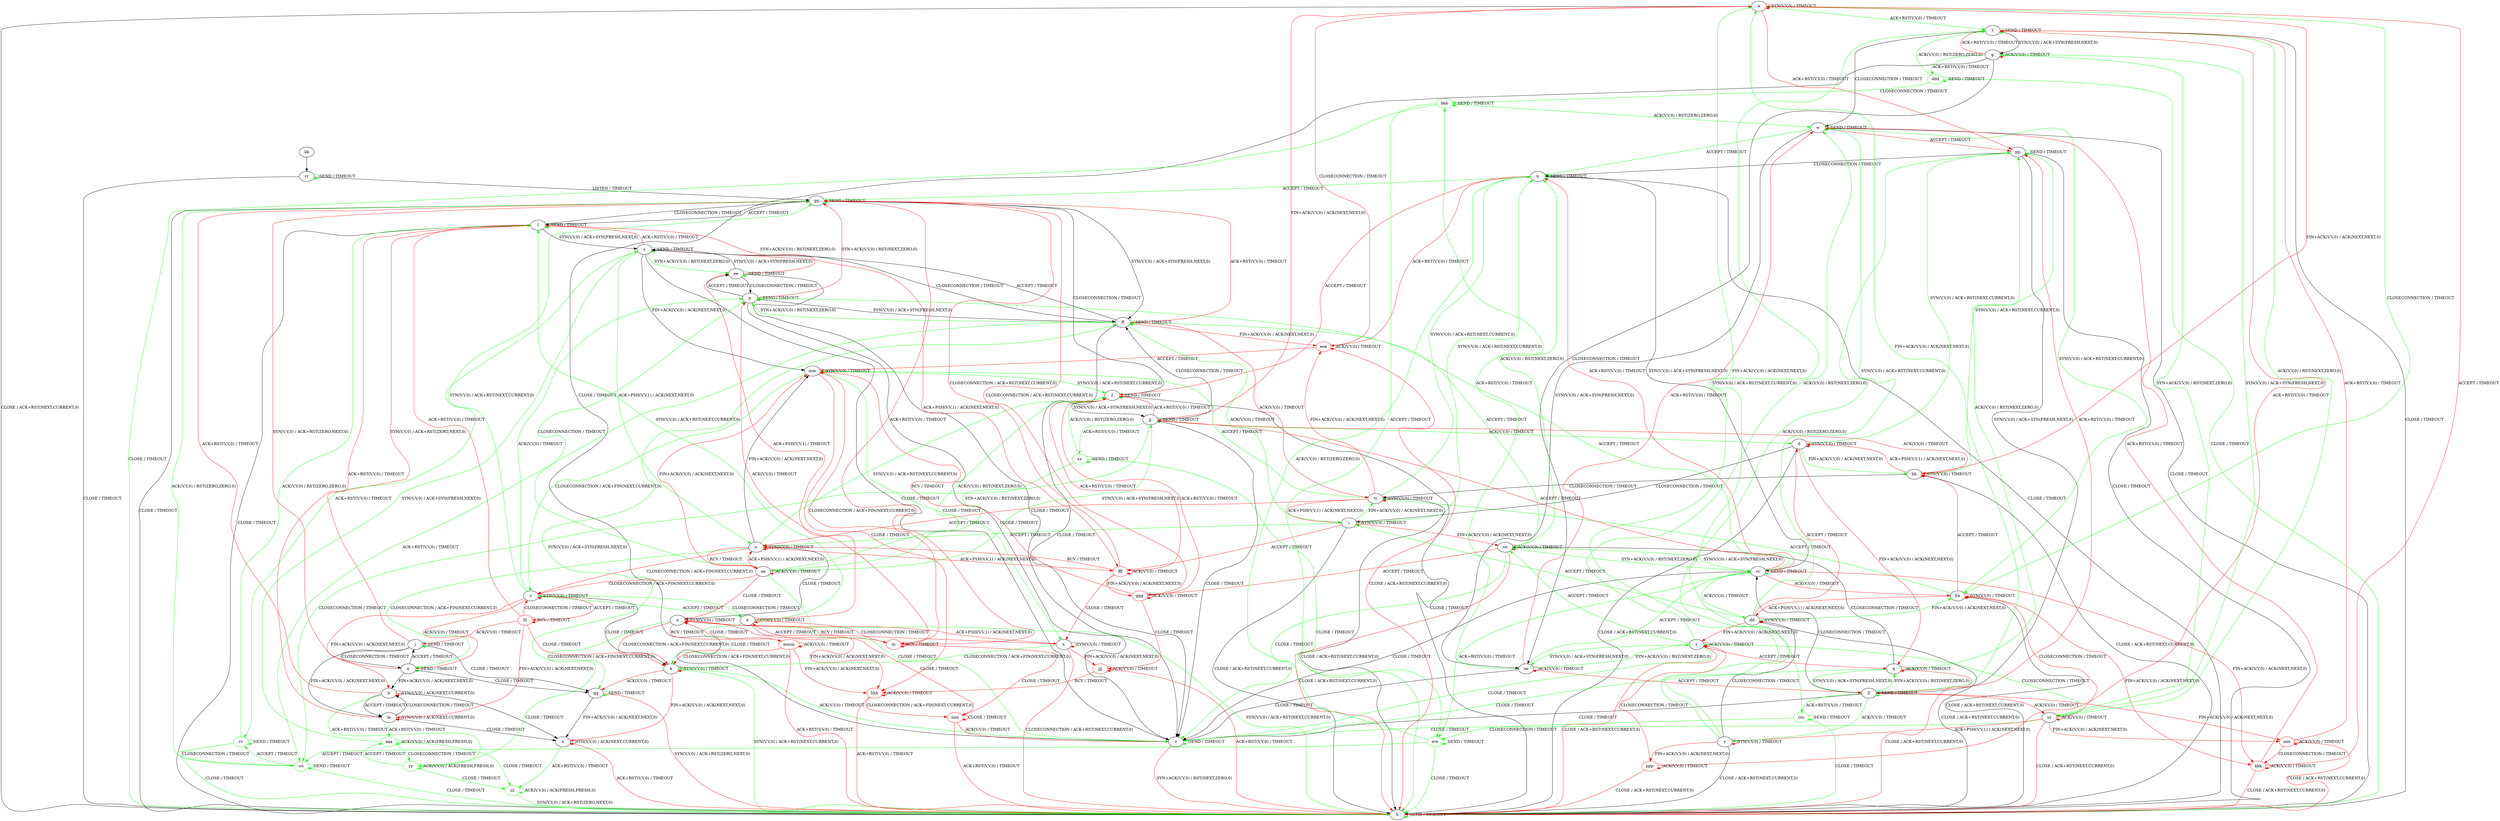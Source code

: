 digraph "" {
	graph ["Incoming time"=69.01391983032227,
		"Outgoing time"=277.44424414634705,
		Output="{'States': 68, 'Transitions': 1023, 'Filename': '../results/tcp/TCP_Linux_Server-TCP_FreeBSD_Server-msat-1.dot'}",
		Reference="{'States': 58, 'Transitions': 685, 'Filename': '../subjects/tcp/TCP_Linux_Server.dot'}",
		Solver=msat,
		Updated="{'States': 56, 'Transitions': 716, 'Filename': '../subjects/tcp/TCP_FreeBSD_Server.dot'}",
		"f-measure"=0.5396145610278372,
		precision=0.5279329608938548,
		recall=0.5518248175182482
	];
	a -> a [key=0,
	color=red,
	label="SYN(V,V,0) / TIMEOUT"];
a -> h [key=0,
label="CLOSE / ACK+RST(NEXT,CURRENT,0)"];
a -> t [key=0,
color=green,
label="ACK+RST(V,V,0) / TIMEOUT"];
a -> hh [key=0,
color=green,
label="CLOSECONNECTION / TIMEOUT"];
a -> pp [key=0,
color=red,
label="ACK+RST(V,V,0) / TIMEOUT"];
eee [color=red];
a -> eee [key=0,
color=red,
label="CLOSECONNECTION / TIMEOUT"];
b -> b [key=0,
color=red,
label="SYN(V,V,0) / ACK(NEXT,CURRENT,0)"];
b -> m [key=0,
label="ACCEPT / TIMEOUT"];
b -> o [key=0,
label="CLOSE / TIMEOUT"];
b -> gg [key=0,
color=red,
label="ACK+RST(V,V,0) / TIMEOUT"];
yy [color=green];
b -> yy [key=0,
color=green,
label="ACK+RST(V,V,0) / TIMEOUT"];
c -> b [key=0,
color=red,
label="FIN+ACK(V,V,0) / ACK(NEXT,NEXT,0)"];
c -> c [key=0,
color=red,
label="SYN(V,V,0) / TIMEOUT"];
c -> e [key=0,
color=green,
label="ACCEPT / TIMEOUT"];
c -> k [key=0,
label="CLOSE / TIMEOUT"];
c -> p [key=0,
color=green,
label="ACK(V,V,0) / TIMEOUT"];
c -> gg [key=0,
color=green,
label="SYN(V,V,0) / ACK+RST(NEXT,CURRENT,0)"];
c -> ii [key=0,
color=red,
label="ACK(V,V,0) / TIMEOUT"];
lll [color=red];
c -> lll [key=0,
color=red,
label="ACCEPT / TIMEOUT"];
d -> d [key=0,
color=red,
label="SYN(V,V,0) / TIMEOUT"];
d -> h [key=0,
label="CLOSE / ACK+RST(NEXT,CURRENT,0)"];
d -> i [key=0,
label="CLOSECONNECTION / TIMEOUT"];
d -> q [key=0,
color=red,
label="FIN+ACK(V,V,0) / ACK(NEXT,NEXT,0)"];
d -> bb [key=0,
color=green,
label="FIN+ACK(V,V,0) / ACK(NEXT,NEXT,0)"];
d -> pp [key=0,
color=green,
label="SYN(V,V,0) / ACK+RST(NEXT,CURRENT,0)"];
e -> c [key=0,
color=green,
label="CLOSECONNECTION / TIMEOUT"];
e -> e [key=0,
color=red,
label="SYN(V,V,0) / TIMEOUT"];
e -> k [key=0,
color=green,
label="CLOSE / TIMEOUT"];
e -> l [key=0,
color=green,
label="SYN(V,V,0) / ACK+RST(NEXT,CURRENT,0)"];
e -> ee [key=0,
color=red,
label="ACK+PSH(V,V,1) / TIMEOUT"];
iii [color=red];
e -> iii [key=0,
color=red,
label="CLOSECONNECTION / TIMEOUT"];
nnn [color=red];
e -> nnn [key=0,
color=red,
label="CLOSE / TIMEOUT"];
f -> f [key=0,
color=green,
label="SEND / TIMEOUT"];
f -> h [key=0,
label="CLOSE / TIMEOUT"];
f -> gg [key=0,
label="CLOSECONNECTION / TIMEOUT"];
f -> jj [key=0,
label="SYN(V,V,0) / ACK+SYN(FRESH,NEXT,0)"];
g -> g [key=0,
color=red,
label="ACK(V,V,0) / TIMEOUT"];
g -> t [key=0,
color=red,
label="ACK+RST(V,V,0) / TIMEOUT"];
g -> z [key=0,
label="CLOSE / TIMEOUT"];
g -> oo [key=0,
label="CLOSECONNECTION / TIMEOUT"];
g -> ss [key=0,
color=green,
label="SYN+ACK(V,V,0) / RST(NEXT,ZERO,0)"];
ddd [color=green];
g -> ddd [key=0,
color=green,
label="ACK+RST(V,V,0) / TIMEOUT"];
h -> h [key=0,
color=green,
label="SEND / TIMEOUT"];
i -> h [key=0,
label="CLOSE / ACK+RST(NEXT,CURRENT,0)"];
i -> i [key=0,
color=red,
label="SYN(V,V,0) / TIMEOUT"];
i -> n [key=0,
color=green,
label="SYN(V,V,0) / ACK+RST(NEXT,CURRENT,0)"];
i -> y [key=0,
color=green,
label="ACCEPT / TIMEOUT"];
i -> nn [key=0,
color=red,
label="FIN+ACK(V,V,0) / ACK(NEXT,NEXT,0)"];
i -> tt [key=0,
color=green,
label="FIN+ACK(V,V,0) / ACK(NEXT,NEXT,0)"];
fff [color=red];
i -> fff [key=0,
color=red,
label="ACCEPT / TIMEOUT"];
j -> j [key=0,
color=green,
label="SEND / TIMEOUT"];
j -> l [key=0,
color=red,
label="SYN(V,V,0) / ACK+RST(ZERO,NEXT,0)"];
j -> m [key=0,
label="FIN+ACK(V,V,0) / ACK(NEXT,NEXT,0)"];
j -> ii [key=0,
label="CLOSECONNECTION / TIMEOUT"];
j -> qq [key=0,
label="CLOSE / TIMEOUT"];
k -> h [key=0,
color=green,
label="SYN(V,V,0) / ACK+RST(NEXT,CURRENT,0)"];
k -> k [key=0,
color=red,
label="SYN(V,V,0) / TIMEOUT"];
k -> o [key=0,
color=red,
label="FIN+ACK(V,V,0) / ACK(NEXT,NEXT,0)"];
k -> z [key=0,
color=green,
label="ACK(V,V,0) / TIMEOUT"];
k -> qq [key=0,
color=red,
label="ACK(V,V,0) / TIMEOUT"];
l -> h [key=0,
label="CLOSE / TIMEOUT"];
l -> l [key=0,
color=green,
label="SEND / TIMEOUT"];
l -> s [key=0,
label="SYN(V,V,0) / ACK+SYN(FRESH,NEXT,0)"];
l -> gg [key=0,
label="CLOSECONNECTION / TIMEOUT"];
m -> b [key=0,
label="CLOSECONNECTION / TIMEOUT"];
m -> l [key=0,
color=red,
label="ACK+RST(V,V,0) / TIMEOUT"];
m -> m [key=0,
color=red,
label="SYN(V,V,0) / ACK(NEXT,CURRENT,0)"];
m -> o [key=0,
label="CLOSE / TIMEOUT"];
aaa [color=green];
m -> aaa [key=0,
color=green,
label="ACK+RST(V,V,0) / TIMEOUT"];
n -> f [key=0,
color=red,
label="ACCEPT / TIMEOUT"];
n -> h [key=0,
label="CLOSE / TIMEOUT"];
n -> n [key=0,
color=green,
label="SEND / TIMEOUT"];
n -> cc [key=0,
label="SYN(V,V,0) / ACK+SYN(FRESH,NEXT,0)"];
n -> gg [key=0,
color=green,
label="ACCEPT / TIMEOUT"];
o -> h [key=0,
color=red,
label="ACK+RST(V,V,0) / TIMEOUT"];
o -> o [key=0,
color=red,
label="SYN(V,V,0) / ACK(NEXT,CURRENT,0)"];
zz [color=green];
o -> zz [key=0,
color=green,
label="ACK+RST(V,V,0) / TIMEOUT"];
p -> p [key=0,
color=green,
label="SEND / TIMEOUT"];
p -> z [key=0,
label="CLOSE / TIMEOUT"];
p -> ee [key=0,
label="ACCEPT / TIMEOUT"];
p -> ff [key=0,
label="SYN(V,V,0) / ACK+SYN(FRESH,NEXT,0)"];
p -> gg [key=0,
color=red,
label="SYN+ACK(V,V,0) / RST(NEXT,ZERO,0)"];
q -> h [key=0,
color=red,
label="CLOSE / ACK+RST(NEXT,CURRENT,0)"];
q -> q [key=0,
color=red,
label="ACK(V,V,0) / TIMEOUT"];
q -> z [key=0,
color=green,
label="CLOSE / TIMEOUT"];
q -> ll [key=0,
color=green,
label="SYN(V,V,0) / ACK+SYN(FRESH,NEXT,0)"];
q -> nn [key=0,
label="CLOSECONNECTION / TIMEOUT"];
q -> pp [key=0,
color=green,
label="ACK(V,V,0) / RST(NEXT,ZERO,0)"];
r -> h [key=0,
color=red,
label="CLOSE / ACK+RST(NEXT,CURRENT,0)"];
r -> q [key=0,
color=red,
label="ACCEPT / TIMEOUT"];
r -> r [key=0,
color=red,
label="ACK(V,V,0) / TIMEOUT"];
r -> w [key=0,
color=green,
label="ACK(V,V,0) / RST(NEXT,ZERO,0)"];
r -> z [key=0,
color=green,
label="CLOSE / TIMEOUT"];
r -> nn [key=0,
color=green,
label="ACCEPT / TIMEOUT"];
r -> oo [key=0,
color=green,
label="SYN(V,V,0) / ACK+SYN(FRESH,NEXT,0)"];
s -> l [key=0,
color=red,
label="ACK+RST(V,V,0) / TIMEOUT"];
s -> s [key=0,
color=green,
label="SEND / TIMEOUT"];
s -> y [key=0,
color=green,
label="ACK+PSH(V,V,1) / ACK(NEXT,NEXT,0)"];
s -> z [key=0,
label="CLOSE / TIMEOUT"];
s -> ee [key=0,
color=green,
label="SYN+ACK(V,V,0) / RST(NEXT,ZERO,0)"];
s -> ff [key=0,
label="CLOSECONNECTION / TIMEOUT"];
s -> mm [key=0,
label="FIN+ACK(V,V,0) / ACK(NEXT,NEXT,0)"];
vv [color=green];
s -> vv [key=0,
color=green,
label="ACK+RST(V,V,0) / TIMEOUT"];
s -> fff [key=0,
color=red,
label="ACK+PSH(V,V,1) / ACK(NEXT,NEXT,0)"];
t -> g [key=0,
label="SYN(V,V,0) / ACK+SYN(FRESH,NEXT,0)"];
t -> h [key=0,
label="CLOSE / TIMEOUT"];
t -> t [key=0,
color=green,
label="SEND / TIMEOUT"];
t -> w [key=0,
label="CLOSECONNECTION / TIMEOUT"];
u -> h [key=0,
color=green,
label="SYN(V,V,0) / ACK+RST(NEXT,CURRENT,0)"];
u -> k [key=0,
color=red,
label="CLOSECONNECTION / ACK+FIN(NEXT,CURRENT,0)"];
u -> u [key=0,
color=red,
label="SYN(V,V,0) / TIMEOUT"];
u -> x [key=0,
color=red,
label="ACK+PSH(V,V,1) / ACK(NEXT,NEXT,0)"];
u -> qq [key=0,
color=green,
label="CLOSECONNECTION / ACK+FIN(NEXT,CURRENT,0)"];
hhh [color=red];
u -> hhh [key=0,
color=red,
label="FIN+ACK(V,V,0) / ACK(NEXT,NEXT,0)"];
mmm [color=red];
u -> mmm [key=0,
color=red,
label="RCV / TIMEOUT"];
v -> a [key=0,
color=green,
label="FIN+ACK(V,V,0) / ACK(NEXT,NEXT,0)"];
v -> h [key=0,
label="CLOSE / ACK+RST(NEXT,CURRENT,0)"];
v -> t [key=0,
color=green,
label="SYN(V,V,0) / ACK+RST(NEXT,CURRENT,0)"];
v -> v [key=0,
color=red,
label="SYN(V,V,0) / TIMEOUT"];
v -> dd [key=0,
label="CLOSECONNECTION / TIMEOUT"];
ppp [color=red];
v -> ppp [key=0,
color=red,
label="FIN+ACK(V,V,0) / ACK(NEXT,NEXT,0)"];
w -> h [key=0,
label="CLOSE / TIMEOUT"];
w -> n [key=0,
color=green,
label="ACCEPT / TIMEOUT"];
w -> w [key=0,
color=green,
label="SEND / TIMEOUT"];
w -> oo [key=0,
label="SYN(V,V,0) / ACK+SYN(FRESH,NEXT,0)"];
w -> pp [key=0,
color=red,
label="ACCEPT / TIMEOUT"];
x -> h [key=0,
color=red,
label="CLOSECONNECTION / ACK+RST(NEXT,CURRENT,0)"];
x -> k [key=0,
color=green,
label="CLOSECONNECTION / ACK+FIN(NEXT,CURRENT,0)"];
x -> u [key=0,
color=red,
label="RCV / TIMEOUT"];
x -> x [key=0,
color=red,
label="SYN(V,V,0) / TIMEOUT"];
jjj [color=red];
x -> jjj [key=0,
color=red,
label="FIN+ACK(V,V,0) / ACK(NEXT,NEXT,0)"];
y -> c [key=0,
color=red,
label="CLOSECONNECTION / ACK+FIN(NEXT,CURRENT,0)"];
y -> f [key=0,
color=green,
label="SYN(V,V,0) / ACK+RST(NEXT,CURRENT,0)"];
y -> u [key=0,
label="CLOSE / TIMEOUT"];
y -> y [key=0,
color=red,
label="SYN(V,V,0) / TIMEOUT"];
y -> aa [key=0,
color=red,
label="RCV / TIMEOUT"];
y -> ii [key=0,
color=green,
label="CLOSECONNECTION / ACK+FIN(NEXT,CURRENT,0)"];
y -> mm [key=0,
label="FIN+ACK(V,V,0) / ACK(NEXT,NEXT,0)"];
y -> fff [key=0,
color=red,
label="ACK+PSH(V,V,1) / ACK(NEXT,NEXT,0)"];
z -> h [key=0,
color=red,
label="SYN+ACK(V,V,0) / RST(NEXT,ZERO,0)"];
z -> z [key=0,
color=green,
label="SEND / TIMEOUT"];
aa -> c [key=0,
color=red,
label="CLOSECONNECTION / ACK+FIN(NEXT,CURRENT,0)"];
aa -> f [key=0,
color=green,
label="ACK(V,V,0) / RST(NEXT,ZERO,0)"];
aa -> p [key=0,
color=green,
label="CLOSECONNECTION / TIMEOUT"];
aa -> u [key=0,
color=red,
label="CLOSE / TIMEOUT"];
aa -> y [key=0,
color=red,
label="ACK+PSH(V,V,1) / ACK(NEXT,NEXT,0)"];
aa -> z [key=0,
color=green,
label="CLOSE / TIMEOUT"];
aa -> aa [key=0,
color=red,
label="ACK(V,V,0) / TIMEOUT"];
aa -> jj [key=0,
color=green,
label="SYN(V,V,0) / ACK+SYN(FRESH,NEXT,0)"];
aa -> mm [key=0,
color=red,
label="FIN+ACK(V,V,0) / ACK(NEXT,NEXT,0)"];
bb -> a [key=0,
color=red,
label="FIN+ACK(V,V,0) / ACK(NEXT,NEXT,0)"];
bb -> d [key=0,
color=red,
label="ACK+PSH(V,V,1) / ACK(NEXT,NEXT,0)"];
bb -> h [key=0,
label="CLOSE / ACK+RST(NEXT,CURRENT,0)"];
bb -> bb [key=0,
color=red,
label="SYN(V,V,0) / TIMEOUT"];
bb -> pp [key=0,
color=green,
label="SYN(V,V,0) / ACK+RST(NEXT,CURRENT,0)"];
bb -> tt [key=0,
label="CLOSECONNECTION / TIMEOUT"];
cc -> n [key=0,
color=red,
label="ACK+RST(V,V,0) / TIMEOUT"];
cc -> z [key=0,
label="CLOSE / TIMEOUT"];
cc -> cc [key=0,
color=green,
label="SEND / TIMEOUT"];
cc -> dd [key=0,
color=green,
label="ACK(V,V,0) / TIMEOUT"];
cc -> ff [key=0,
color=green,
label="ACCEPT / TIMEOUT"];
cc -> hh [key=0,
color=red,
label="ACK(V,V,0) / TIMEOUT"];
cc -> jj [key=0,
color=red,
label="ACCEPT / TIMEOUT"];
cc -> nn [key=0,
color=green,
label="SYN+ACK(V,V,0) / RST(NEXT,ZERO,0)"];
ww [color=green];
cc -> ww [key=0,
color=green,
label="ACK+RST(V,V,0) / TIMEOUT"];
kkk [color=red];
cc -> kkk [key=0,
color=red,
label="FIN+ACK(V,V,0) / ACK(NEXT,NEXT,0)"];
dd -> d [key=0,
color=red,
label="ACCEPT / TIMEOUT"];
dd -> h [key=0,
label="CLOSE / ACK+RST(NEXT,CURRENT,0)"];
dd -> i [key=0,
color=green,
label="ACCEPT / TIMEOUT"];
dd -> r [key=0,
color=red,
label="FIN+ACK(V,V,0) / ACK(NEXT,NEXT,0)"];
dd -> w [key=0,
color=green,
label="SYN(V,V,0) / ACK+RST(NEXT,CURRENT,0)"];
dd -> dd [key=0,
color=red,
label="SYN(V,V,0) / TIMEOUT"];
dd -> hh [key=0,
color=green,
label="FIN+ACK(V,V,0) / ACK(NEXT,NEXT,0)"];
ee -> l [key=0,
color=red,
label="SYN+ACK(V,V,0) / RST(NEXT,ZERO,0)"];
ee -> p [key=0,
label="CLOSECONNECTION / TIMEOUT"];
ee -> s [key=0,
label="SYN(V,V,0) / ACK+SYN(FRESH,NEXT,0)"];
ee -> z [key=0,
label="CLOSE / TIMEOUT"];
ee -> ee [key=0,
color=green,
label="SEND / TIMEOUT"];
ff -> i [key=0,
color=green,
label="ACK(V,V,0) / TIMEOUT"];
ff -> p [key=0,
color=green,
label="SYN+ACK(V,V,0) / RST(NEXT,ZERO,0)"];
ff -> s [key=0,
label="ACCEPT / TIMEOUT"];
ff -> z [key=0,
label="CLOSE / TIMEOUT"];
ff -> ff [key=0,
color=green,
label="SEND / TIMEOUT"];
ff -> gg [key=0,
color=red,
label="ACK+RST(V,V,0) / TIMEOUT"];
ff -> tt [key=0,
color=red,
label="ACK(V,V,0) / TIMEOUT"];
uu [color=green];
ff -> uu [key=0,
color=green,
label="ACK+RST(V,V,0) / TIMEOUT"];
ff -> eee [key=0,
color=red,
label="FIN+ACK(V,V,0) / ACK(NEXT,NEXT,0)"];
gg -> h [key=0,
label="CLOSE / TIMEOUT"];
gg -> l [key=0,
label="ACCEPT / TIMEOUT"];
gg -> ff [key=0,
label="SYN(V,V,0) / ACK+SYN(FRESH,NEXT,0)"];
gg -> gg [key=0,
color=green,
label="SEND / TIMEOUT"];
hh -> h [key=0,
label="CLOSE / ACK+RST(NEXT,CURRENT,0)"];
hh -> w [key=0,
color=green,
label="SYN(V,V,0) / ACK+RST(NEXT,CURRENT,0)"];
hh -> bb [key=0,
color=red,
label="ACCEPT / TIMEOUT"];
hh -> dd [key=0,
color=red,
label="ACK+PSH(V,V,1) / ACK(NEXT,NEXT,0)"];
hh -> hh [key=0,
color=red,
label="SYN(V,V,0) / TIMEOUT"];
hh -> tt [key=0,
color=green,
label="ACCEPT / TIMEOUT"];
hh -> kkk [key=0,
color=red,
label="FIN+ACK(V,V,0) / ACK(NEXT,NEXT,0)"];
ii -> b [key=0,
label="FIN+ACK(V,V,0) / ACK(NEXT,NEXT,0)"];
ii -> j [key=0,
label="ACCEPT / TIMEOUT"];
ii -> gg [key=0,
color=red,
label="SYN(V,V,0) / ACK+RST(ZERO,NEXT,0)"];
ii -> ii [key=0,
color=green,
label="SEND / TIMEOUT"];
ii -> qq [key=0,
label="CLOSE / TIMEOUT"];
jj -> a [key=0,
color=red,
label="FIN+ACK(V,V,0) / ACK(NEXT,NEXT,0)"];
jj -> d [key=0,
color=green,
label="ACK(V,V,0) / TIMEOUT"];
jj -> f [key=0,
color=red,
label="ACK+RST(V,V,0) / TIMEOUT"];
jj -> z [key=0,
label="CLOSE / TIMEOUT"];
jj -> aa [key=0,
color=green,
label="SYN+ACK(V,V,0) / RST(NEXT,ZERO,0)"];
jj -> bb [key=0,
color=red,
label="ACK(V,V,0) / TIMEOUT"];
jj -> ff [key=0,
label="CLOSECONNECTION / TIMEOUT"];
jj -> jj [key=0,
color=green,
label="SEND / TIMEOUT"];
xx [color=green];
jj -> xx [key=0,
color=green,
label="ACK+RST(V,V,0) / TIMEOUT"];
kk -> rr [key=0];
ll -> a [key=0,
color=green,
label="FIN+ACK(V,V,0) / ACK(NEXT,NEXT,0)"];
ll -> q [key=0,
color=green,
label="SYN+ACK(V,V,0) / RST(NEXT,ZERO,0)"];
ll -> v [key=0,
color=green,
label="ACK(V,V,0) / TIMEOUT"];
ll -> z [key=0,
label="CLOSE / TIMEOUT"];
ll -> cc [key=0,
label="CLOSECONNECTION / TIMEOUT"];
ll -> ll [key=0,
color=green,
label="SEND / TIMEOUT"];
ll -> pp [key=0,
color=red,
label="ACK+RST(V,V,0) / TIMEOUT"];
ll -> ss [key=0,
color=red,
label="ACK(V,V,0) / TIMEOUT"];
ccc [color=green];
ll -> ccc [key=0,
color=green,
label="ACK+RST(V,V,0) / TIMEOUT"];
ooo [color=red];
ll -> ooo [key=0,
color=red,
label="FIN+ACK(V,V,0) / ACK(NEXT,NEXT,0)"];
mm -> c [key=0,
color=green,
label="CLOSECONNECTION / ACK+FIN(NEXT,CURRENT,0)"];
mm -> f [key=0,
color=green,
label="SYN(V,V,0) / ACK+RST(NEXT,CURRENT,0)"];
mm -> x [key=0,
color=green,
label="CLOSE / TIMEOUT"];
mm -> mm [key=0,
color=red,
label="SYN(V,V,0) / TIMEOUT"];
mm -> hhh [key=0,
color=red,
label="CLOSE / TIMEOUT"];
mm -> iii [key=0,
color=red,
label="CLOSECONNECTION / ACK+FIN(NEXT,CURRENT,0)"];
nn -> h [key=0,
color=red,
label="CLOSE / ACK+RST(NEXT,CURRENT,0)"];
nn -> n [key=0,
color=green,
label="ACK(V,V,0) / RST(NEXT,ZERO,0)"];
nn -> p [key=0,
color=green,
label="ACCEPT / TIMEOUT"];
nn -> z [key=0,
color=green,
label="CLOSE / TIMEOUT"];
nn -> cc [key=0,
color=green,
label="SYN(V,V,0) / ACK+SYN(FRESH,NEXT,0)"];
nn -> nn [key=0,
color=red,
label="ACK(V,V,0) / TIMEOUT"];
ggg [color=red];
nn -> ggg [key=0,
color=red,
label="ACCEPT / TIMEOUT"];
oo -> r [key=0,
color=green,
label="SYN+ACK(V,V,0) / RST(NEXT,ZERO,0)"];
oo -> w [key=0,
color=red,
label="ACK+RST(V,V,0) / TIMEOUT"];
oo -> z [key=0,
label="CLOSE / TIMEOUT"];
oo -> cc [key=0,
color=green,
label="ACCEPT / TIMEOUT"];
oo -> ll [key=0,
color=red,
label="ACCEPT / TIMEOUT"];
oo -> oo [key=0,
color=red,
label="ACK(V,V,0) / TIMEOUT"];
bbb [color=green];
oo -> bbb [key=0,
color=green,
label="ACK+RST(V,V,0) / TIMEOUT"];
pp -> h [key=0,
label="CLOSE / TIMEOUT"];
pp -> n [key=0,
label="CLOSECONNECTION / TIMEOUT"];
pp -> ll [key=0,
label="SYN(V,V,0) / ACK+SYN(FRESH,NEXT,0)"];
pp -> pp [key=0,
color=green,
label="SEND / TIMEOUT"];
qq -> h [key=0,
color=red,
label="SYN(V,V,0) / ACK+RST(ZERO,NEXT,0)"];
qq -> o [key=0,
label="FIN+ACK(V,V,0) / ACK(NEXT,NEXT,0)"];
qq -> qq [key=0,
color=green,
label="SEND / TIMEOUT"];
rr -> h [key=0,
label="CLOSE / TIMEOUT"];
rr -> gg [key=0,
label="LISTEN / TIMEOUT"];
rr -> rr [key=0,
color=green,
label="SEND / TIMEOUT"];
ss -> g [key=0,
color=green,
label="SYN(V,V,0) / ACK+SYN(FRESH,NEXT,0)"];
ss -> h [key=0,
color=red,
label="CLOSE / ACK+RST(NEXT,CURRENT,0)"];
ss -> r [key=0,
color=green,
label="CLOSECONNECTION / TIMEOUT"];
ss -> t [key=0,
color=green,
label="ACK(V,V,0) / RST(NEXT,ZERO,0)"];
ss -> v [key=0,
color=red,
label="ACK+PSH(V,V,1) / ACK(NEXT,NEXT,0)"];
ss -> z [key=0,
color=green,
label="CLOSE / TIMEOUT"];
ss -> hh [key=0,
color=red,
label="CLOSECONNECTION / TIMEOUT"];
ss -> ss [key=0,
color=red,
label="ACK(V,V,0) / TIMEOUT"];
ss -> ooo [key=0,
color=red,
label="FIN+ACK(V,V,0) / ACK(NEXT,NEXT,0)"];
tt -> h [key=0,
label="CLOSE / ACK+RST(NEXT,CURRENT,0)"];
tt -> i [key=0,
color=red,
label="ACK+PSH(V,V,1) / ACK(NEXT,NEXT,0)"];
tt -> n [key=0,
color=green,
label="SYN(V,V,0) / ACK+RST(NEXT,CURRENT,0)"];
tt -> y [key=0,
color=red,
label="ACCEPT / TIMEOUT"];
tt -> mm [key=0,
color=green,
label="ACCEPT / TIMEOUT"];
tt -> tt [key=0,
color=red,
label="SYN(V,V,0) / TIMEOUT"];
tt -> eee [key=0,
color=red,
label="FIN+ACK(V,V,0) / ACK(NEXT,NEXT,0)"];
uu -> h [key=0,
color=green,
label="CLOSE / TIMEOUT"];
uu -> gg [key=0,
color=green,
label="ACK(V,V,0) / RST(ZERO,ZERO,0)"];
uu -> uu [key=0,
color=green,
label="SEND / TIMEOUT"];
uu -> vv [key=0,
color=green,
label="ACCEPT / TIMEOUT"];
vv -> h [key=0,
color=green,
label="CLOSE / TIMEOUT"];
vv -> l [key=0,
color=green,
label="ACK(V,V,0) / RST(ZERO,ZERO,0)"];
vv -> uu [key=0,
color=green,
label="CLOSECONNECTION / TIMEOUT"];
vv -> vv [key=0,
color=green,
label="SEND / TIMEOUT"];
ww -> h [key=0,
color=green,
label="CLOSE / TIMEOUT"];
ww -> n [key=0,
color=green,
label="ACK(V,V,0) / RST(ZERO,ZERO,0)"];
ww -> uu [key=0,
color=green,
label="ACCEPT / TIMEOUT"];
ww -> ww [key=0,
color=green,
label="SEND / TIMEOUT"];
xx -> f [key=0,
color=green,
label="ACK(V,V,0) / RST(ZERO,ZERO,0)"];
xx -> h [key=0,
color=green,
label="CLOSE / TIMEOUT"];
xx -> uu [key=0,
color=green,
label="CLOSECONNECTION / TIMEOUT"];
xx -> xx [key=0,
color=green,
label="SEND / TIMEOUT"];
yy -> ff [key=0,
color=green,
label="SYN(V,V,0) / ACK+SYN(FRESH,NEXT,0)"];
yy -> yy [key=0,
color=green,
label="ACK(V,V,0) / ACK(FRESH,FRESH,0)"];
yy -> zz [key=0,
color=green,
label="CLOSE / TIMEOUT"];
yy -> aaa [key=0,
color=green,
label="ACCEPT / TIMEOUT"];
zz -> h [key=0,
color=green,
label="SYN(V,V,0) / ACK+RST(ZERO,NEXT,0)"];
zz -> zz [key=0,
color=green,
label="ACK(V,V,0) / ACK(FRESH,FRESH,0)"];
aaa -> s [key=0,
color=green,
label="SYN(V,V,0) / ACK+SYN(FRESH,NEXT,0)"];
aaa -> yy [key=0,
color=green,
label="CLOSECONNECTION / TIMEOUT"];
aaa -> zz [key=0,
color=green,
label="CLOSE / TIMEOUT"];
aaa -> aaa [key=0,
color=green,
label="ACK(V,V,0) / ACK(FRESH,FRESH,0)"];
bbb -> h [key=0,
color=green,
label="CLOSE / TIMEOUT"];
bbb -> w [key=0,
color=green,
label="ACK(V,V,0) / RST(ZERO,ZERO,0)"];
bbb -> ww [key=0,
color=green,
label="ACCEPT / TIMEOUT"];
bbb -> bbb [key=0,
color=green,
label="SEND / TIMEOUT"];
ccc -> h [key=0,
color=green,
label="CLOSE / TIMEOUT"];
ccc -> pp [key=0,
color=green,
label="ACK(V,V,0) / RST(ZERO,ZERO,0)"];
ccc -> ww [key=0,
color=green,
label="CLOSECONNECTION / TIMEOUT"];
ccc -> ccc [key=0,
color=green,
label="SEND / TIMEOUT"];
ddd -> h [key=0,
color=green,
label="CLOSE / TIMEOUT"];
ddd -> t [key=0,
color=green,
label="ACK(V,V,0) / RST(ZERO,ZERO,0)"];
ddd -> bbb [key=0,
color=green,
label="CLOSECONNECTION / TIMEOUT"];
ddd -> ddd [key=0,
color=green,
label="SEND / TIMEOUT"];
eee -> h [key=0,
color=red,
label="CLOSE / ACK+RST(NEXT,CURRENT,0)"];
eee -> n [key=0,
color=red,
label="ACK+RST(V,V,0) / TIMEOUT"];
eee -> mm [key=0,
color=red,
label="ACCEPT / TIMEOUT"];
eee -> eee [key=0,
color=red,
label="ACK(V,V,0) / TIMEOUT"];
fff -> f [key=0,
color=red,
label="ACK+RST(V,V,0) / TIMEOUT"];
fff -> x [key=0,
color=red,
label="CLOSE / TIMEOUT"];
fff -> y [key=0,
color=red,
label="RCV / TIMEOUT"];
fff -> gg [key=0,
color=red,
label="CLOSECONNECTION / ACK+RST(NEXT,CURRENT,0)"];
fff -> fff [key=0,
color=red,
label="ACK(V,V,0) / TIMEOUT"];
fff -> ggg [key=0,
color=red,
label="FIN+ACK(V,V,0) / ACK(NEXT,NEXT,0)"];
ggg -> f [key=0,
color=red,
label="ACK+RST(V,V,0) / TIMEOUT"];
ggg -> gg [key=0,
color=red,
label="CLOSECONNECTION / ACK+RST(NEXT,CURRENT,0)"];
ggg -> mm [key=0,
color=red,
label="RCV / TIMEOUT"];
ggg -> ggg [key=0,
color=red,
label="ACK(V,V,0) / TIMEOUT"];
ggg -> jjj [key=0,
color=red,
label="CLOSE / TIMEOUT"];
hhh -> h [key=0,
color=red,
label="ACK+RST(V,V,0) / TIMEOUT"];
hhh -> hhh [key=0,
color=red,
label="ACK(V,V,0) / TIMEOUT"];
hhh -> nnn [key=0,
color=red,
label="CLOSECONNECTION / ACK+FIN(NEXT,CURRENT,0)"];
iii -> e [key=0,
color=red,
label="ACCEPT / TIMEOUT"];
iii -> p [key=0,
color=red,
label="ACK(V,V,0) / TIMEOUT"];
iii -> gg [key=0,
color=red,
label="ACK+RST(V,V,0) / TIMEOUT"];
iii -> iii [key=0,
color=red,
label="RCV / TIMEOUT"];
iii -> nnn [key=0,
color=red,
label="CLOSE / TIMEOUT"];
jjj -> h [key=0,
color=red,
label="ACK+RST(V,V,0) / TIMEOUT"];
jjj -> hhh [key=0,
color=red,
label="RCV / TIMEOUT"];
jjj -> jjj [key=0,
color=red,
label="ACK(V,V,0) / TIMEOUT"];
kkk -> a [key=0,
color=red,
label="ACCEPT / TIMEOUT"];
kkk -> h [key=0,
color=red,
label="CLOSE / ACK+RST(NEXT,CURRENT,0)"];
kkk -> w [key=0,
color=red,
label="ACK+RST(V,V,0) / TIMEOUT"];
kkk -> kkk [key=0,
color=red,
label="ACK(V,V,0) / TIMEOUT"];
lll -> c [key=0,
color=red,
label="CLOSECONNECTION / TIMEOUT"];
lll -> j [key=0,
color=red,
label="ACK(V,V,0) / TIMEOUT"];
lll -> k [key=0,
color=red,
label="CLOSE / TIMEOUT"];
lll -> l [key=0,
color=red,
label="ACK+RST(V,V,0) / TIMEOUT"];
lll -> m [key=0,
color=red,
label="FIN+ACK(V,V,0) / ACK(NEXT,NEXT,0)"];
lll -> lll [key=0,
color=red,
label="RCV / TIMEOUT"];
mmm -> h [key=0,
color=red,
label="ACK+RST(V,V,0) / TIMEOUT"];
mmm -> k [key=0,
color=red,
label="CLOSECONNECTION / ACK+FIN(NEXT,CURRENT,0)"];
mmm -> u [key=0,
color=red,
label="CLOSE / TIMEOUT"];
mmm -> hhh [key=0,
color=red,
label="FIN+ACK(V,V,0) / ACK(NEXT,NEXT,0)"];
mmm -> mmm [key=0,
color=red,
label="ACK(V,V,0) / TIMEOUT"];
nnn -> h [key=0,
color=red,
label="ACK+RST(V,V,0) / TIMEOUT"];
nnn -> z [key=0,
color=red,
label="ACK(V,V,0) / TIMEOUT"];
nnn -> nnn [key=0,
color=red,
label="CLOSE / TIMEOUT"];
ooo -> h [key=0,
color=red,
label="CLOSE / ACK+RST(NEXT,CURRENT,0)"];
ooo -> t [key=0,
color=red,
label="ACK+RST(V,V,0) / TIMEOUT"];
ooo -> kkk [key=0,
color=red,
label="CLOSECONNECTION / TIMEOUT"];
ooo -> ooo [key=0,
color=red,
label="ACK(V,V,0) / TIMEOUT"];
ppp -> h [key=0,
color=red,
label="CLOSE / ACK+RST(NEXT,CURRENT,0)"];
ppp -> r [key=0,
color=red,
label="CLOSECONNECTION / TIMEOUT"];
ppp -> t [key=0,
color=red,
label="ACK+RST(V,V,0) / TIMEOUT"];
ppp -> ppp [key=0,
color=red,
label="ACK(V,V,0) / TIMEOUT"];
}
